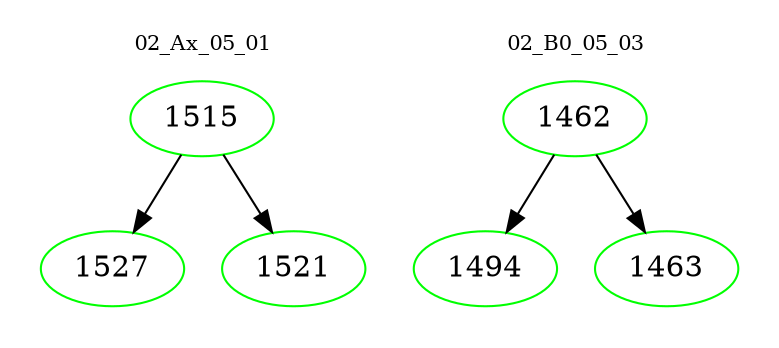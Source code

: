 digraph{
subgraph cluster_0 {
color = white
label = "02_Ax_05_01";
fontsize=10;
T0_1515 [label="1515", color="green"]
T0_1515 -> T0_1527 [color="black"]
T0_1527 [label="1527", color="green"]
T0_1515 -> T0_1521 [color="black"]
T0_1521 [label="1521", color="green"]
}
subgraph cluster_1 {
color = white
label = "02_B0_05_03";
fontsize=10;
T1_1462 [label="1462", color="green"]
T1_1462 -> T1_1494 [color="black"]
T1_1494 [label="1494", color="green"]
T1_1462 -> T1_1463 [color="black"]
T1_1463 [label="1463", color="green"]
}
}
